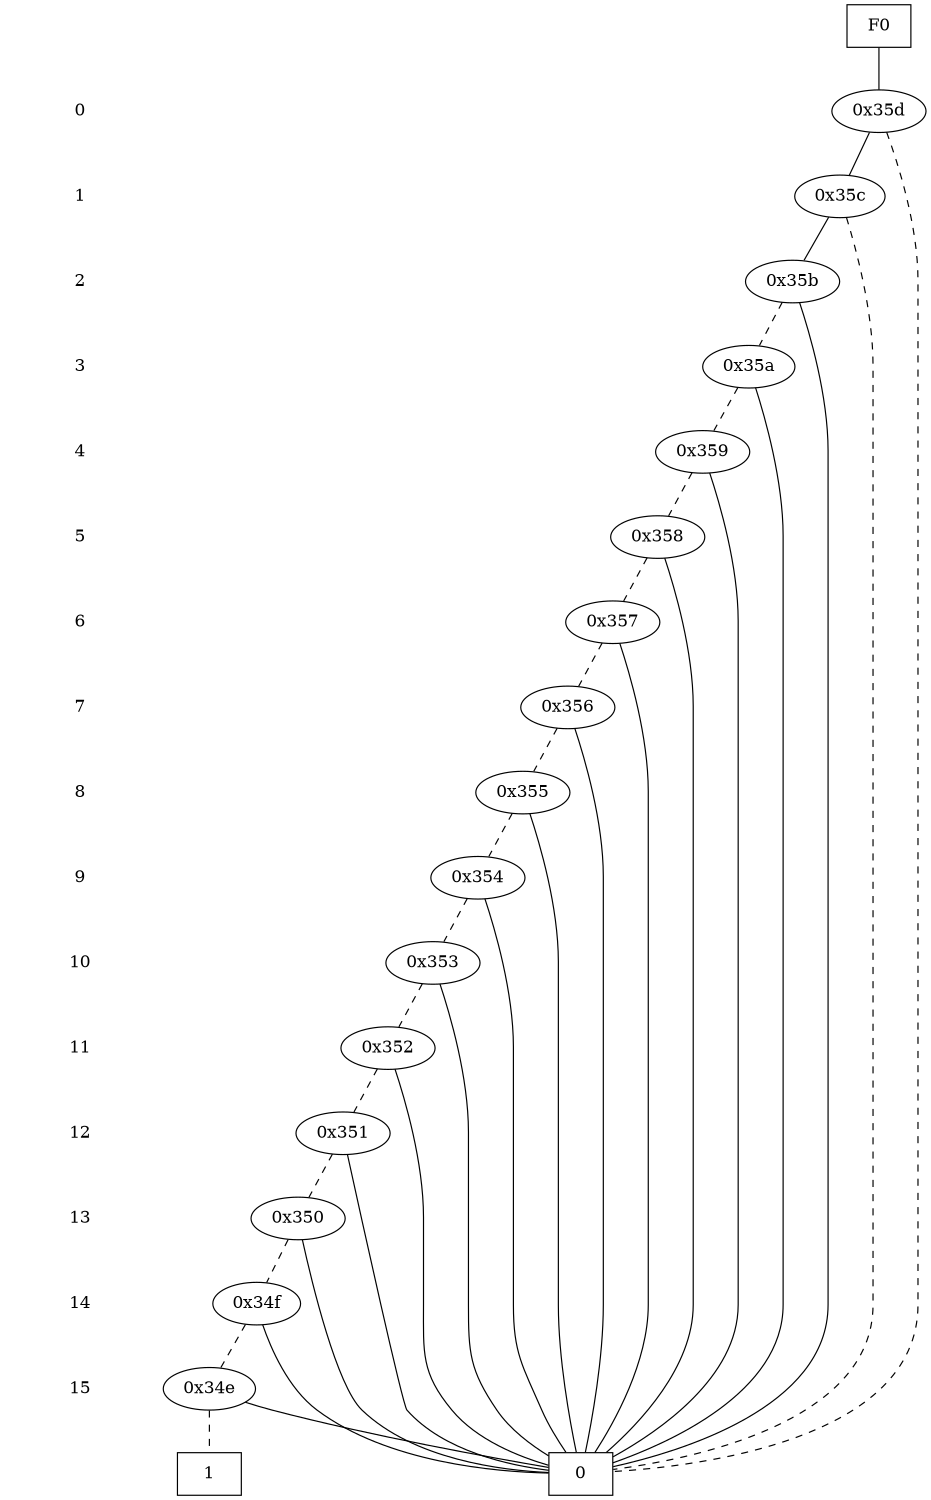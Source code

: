 digraph "DD" {
size = "7.5,10"
center = true;
edge [dir = none];
{ node [shape = plaintext];
  edge [style = invis];
  "CONST NODES" [style = invis];
" 0 " -> " 1 " -> " 2 " -> " 3 " -> " 4 " -> " 5 " -> " 6 " -> " 7 " -> " 8 " -> " 9 " -> " 10 " -> " 11 " -> " 12 " -> " 13 " -> " 14 " -> " 15 " -> "CONST NODES"; 
}
{ rank = same; node [shape = box]; edge [style = invis];
"F0"; }
{ rank = same; " 0 ";
"0x35d";
}
{ rank = same; " 1 ";
"0x35c";
}
{ rank = same; " 2 ";
"0x35b";
}
{ rank = same; " 3 ";
"0x35a";
}
{ rank = same; " 4 ";
"0x359";
}
{ rank = same; " 5 ";
"0x358";
}
{ rank = same; " 6 ";
"0x357";
}
{ rank = same; " 7 ";
"0x356";
}
{ rank = same; " 8 ";
"0x355";
}
{ rank = same; " 9 ";
"0x354";
}
{ rank = same; " 10 ";
"0x353";
}
{ rank = same; " 11 ";
"0x352";
}
{ rank = same; " 12 ";
"0x351";
}
{ rank = same; " 13 ";
"0x350";
}
{ rank = same; " 14 ";
"0x34f";
}
{ rank = same; " 15 ";
"0x34e";
}
{ rank = same; "CONST NODES";
{ node [shape = box]; "0x2eb";
"0x2ea";
}
}
"F0" -> "0x35d" [style = solid];
"0x35d" -> "0x35c";
"0x35d" -> "0x2eb" [style = dashed];
"0x35c" -> "0x35b";
"0x35c" -> "0x2eb" [style = dashed];
"0x35b" -> "0x2eb";
"0x35b" -> "0x35a" [style = dashed];
"0x35a" -> "0x2eb";
"0x35a" -> "0x359" [style = dashed];
"0x359" -> "0x2eb";
"0x359" -> "0x358" [style = dashed];
"0x358" -> "0x2eb";
"0x358" -> "0x357" [style = dashed];
"0x357" -> "0x2eb";
"0x357" -> "0x356" [style = dashed];
"0x356" -> "0x2eb";
"0x356" -> "0x355" [style = dashed];
"0x355" -> "0x2eb";
"0x355" -> "0x354" [style = dashed];
"0x354" -> "0x2eb";
"0x354" -> "0x353" [style = dashed];
"0x353" -> "0x2eb";
"0x353" -> "0x352" [style = dashed];
"0x352" -> "0x2eb";
"0x352" -> "0x351" [style = dashed];
"0x351" -> "0x2eb";
"0x351" -> "0x350" [style = dashed];
"0x350" -> "0x2eb";
"0x350" -> "0x34f" [style = dashed];
"0x34f" -> "0x2eb";
"0x34f" -> "0x34e" [style = dashed];
"0x34e" -> "0x2eb";
"0x34e" -> "0x2ea" [style = dashed];
"0x2eb" [label = "0"];
"0x2ea" [label = "1"];
}
